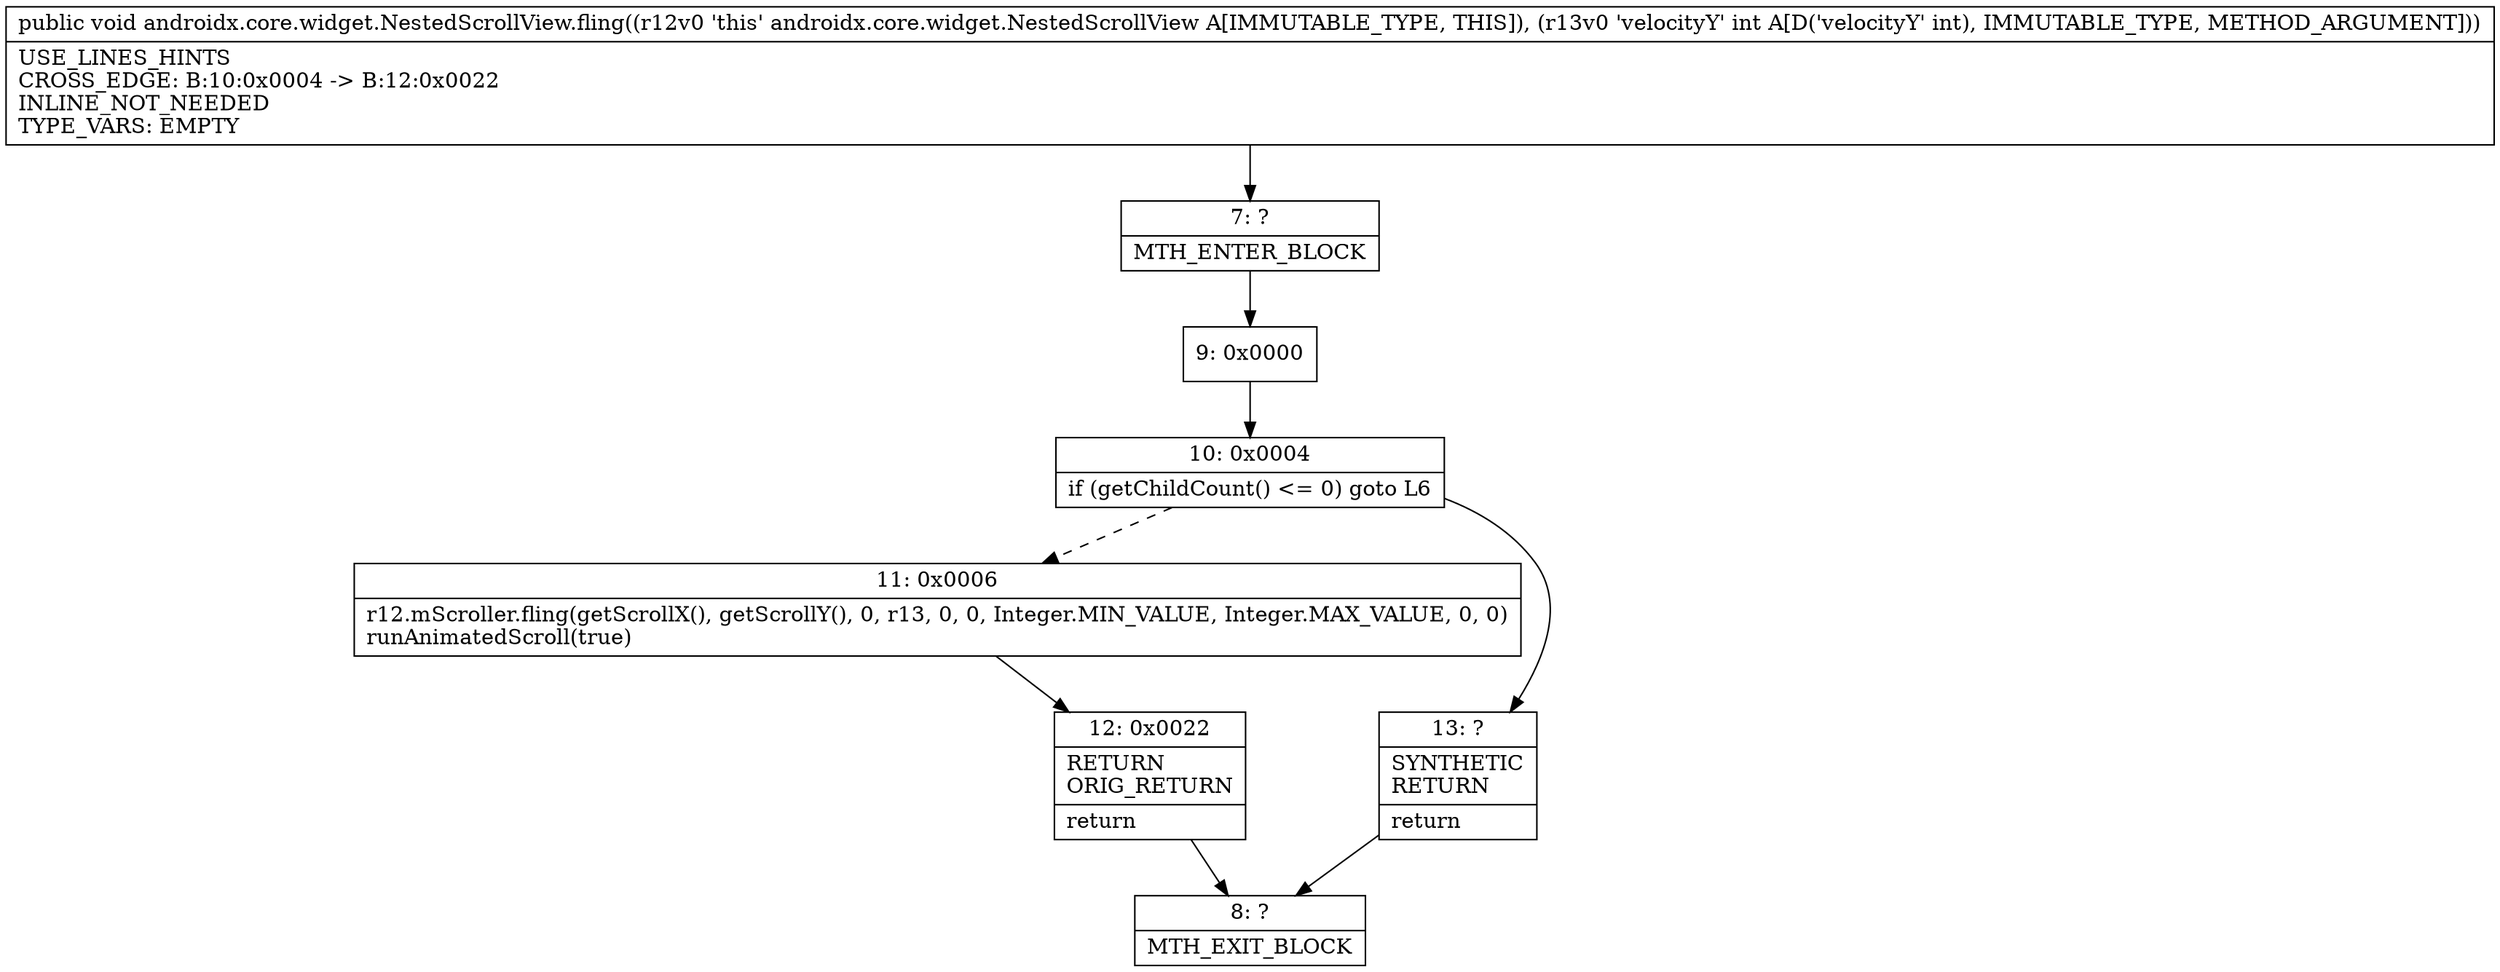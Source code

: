 digraph "CFG forandroidx.core.widget.NestedScrollView.fling(I)V" {
Node_7 [shape=record,label="{7\:\ ?|MTH_ENTER_BLOCK\l}"];
Node_9 [shape=record,label="{9\:\ 0x0000}"];
Node_10 [shape=record,label="{10\:\ 0x0004|if (getChildCount() \<= 0) goto L6\l}"];
Node_11 [shape=record,label="{11\:\ 0x0006|r12.mScroller.fling(getScrollX(), getScrollY(), 0, r13, 0, 0, Integer.MIN_VALUE, Integer.MAX_VALUE, 0, 0)\lrunAnimatedScroll(true)\l}"];
Node_12 [shape=record,label="{12\:\ 0x0022|RETURN\lORIG_RETURN\l|return\l}"];
Node_8 [shape=record,label="{8\:\ ?|MTH_EXIT_BLOCK\l}"];
Node_13 [shape=record,label="{13\:\ ?|SYNTHETIC\lRETURN\l|return\l}"];
MethodNode[shape=record,label="{public void androidx.core.widget.NestedScrollView.fling((r12v0 'this' androidx.core.widget.NestedScrollView A[IMMUTABLE_TYPE, THIS]), (r13v0 'velocityY' int A[D('velocityY' int), IMMUTABLE_TYPE, METHOD_ARGUMENT]))  | USE_LINES_HINTS\lCROSS_EDGE: B:10:0x0004 \-\> B:12:0x0022\lINLINE_NOT_NEEDED\lTYPE_VARS: EMPTY\l}"];
MethodNode -> Node_7;Node_7 -> Node_9;
Node_9 -> Node_10;
Node_10 -> Node_11[style=dashed];
Node_10 -> Node_13;
Node_11 -> Node_12;
Node_12 -> Node_8;
Node_13 -> Node_8;
}

